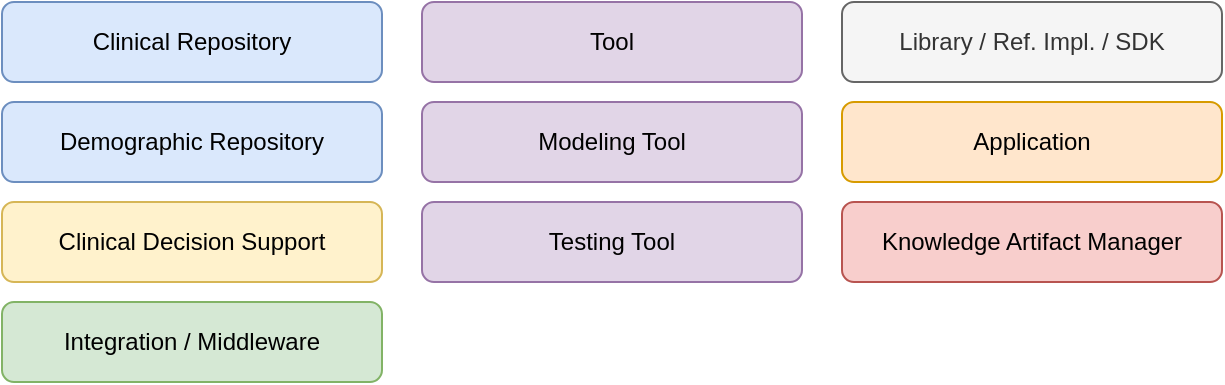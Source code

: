 <mxfile version="12.6.5" type="device"><diagram id="FIow5ox_Gn5BmokROHs-" name="Page-1"><mxGraphModel dx="1366" dy="816" grid="1" gridSize="10" guides="1" tooltips="1" connect="1" arrows="1" fold="1" page="1" pageScale="1" pageWidth="827" pageHeight="1169" math="0" shadow="0"><root><mxCell id="0"/><mxCell id="1" parent="0"/><mxCell id="3yjvVs6nbWUDBVtklJll-53" value="Clinical Repository" style="rounded=1;whiteSpace=wrap;html=1;fillColor=#dae8fc;strokeColor=#6c8ebf;gradientColor=none;" parent="1" vertex="1"><mxGeometry x="40" y="40" width="190" height="40" as="geometry"/></mxCell><mxCell id="3yjvVs6nbWUDBVtklJll-54" value="Demographic Repository" style="rounded=1;whiteSpace=wrap;html=1;fillColor=#dae8fc;strokeColor=#6c8ebf;gradientColor=none;" parent="1" vertex="1"><mxGeometry x="40" y="90" width="190" height="40" as="geometry"/></mxCell><mxCell id="3yjvVs6nbWUDBVtklJll-55" value="Modeling Tool" style="rounded=1;whiteSpace=wrap;html=1;fillColor=#e1d5e7;strokeColor=#9673a6;gradientColor=none;" parent="1" vertex="1"><mxGeometry x="250" y="90" width="190" height="40" as="geometry"/></mxCell><mxCell id="3yjvVs6nbWUDBVtklJll-56" value="Knowledge Artifact Manager" style="rounded=1;whiteSpace=wrap;html=1;fillColor=#f8cecc;strokeColor=#b85450;gradientColor=none;" parent="1" vertex="1"><mxGeometry x="460" y="140" width="190" height="40" as="geometry"/></mxCell><mxCell id="3yjvVs6nbWUDBVtklJll-57" value="Clinical Decision Support" style="rounded=1;whiteSpace=wrap;html=1;fillColor=#fff2cc;strokeColor=#d6b656;gradientColor=none;" parent="1" vertex="1"><mxGeometry x="40" y="140" width="190" height="40" as="geometry"/></mxCell><mxCell id="3yjvVs6nbWUDBVtklJll-58" value="Application" style="rounded=1;whiteSpace=wrap;html=1;fillColor=#ffe6cc;strokeColor=#d79b00;gradientColor=none;" parent="1" vertex="1"><mxGeometry x="460" y="90" width="190" height="40" as="geometry"/></mxCell><mxCell id="3yjvVs6nbWUDBVtklJll-59" value="Library / Ref. Impl. / SDK" style="rounded=1;whiteSpace=wrap;html=1;fillColor=#f5f5f5;strokeColor=#666666;fontColor=#333333;gradientColor=none;" parent="1" vertex="1"><mxGeometry x="460" y="40" width="190" height="40" as="geometry"/></mxCell><mxCell id="3yjvVs6nbWUDBVtklJll-60" value="Tool" style="rounded=1;whiteSpace=wrap;html=1;fillColor=#e1d5e7;strokeColor=#9673a6;gradientColor=none;" parent="1" vertex="1"><mxGeometry x="250" y="40" width="190" height="40" as="geometry"/></mxCell><mxCell id="3yjvVs6nbWUDBVtklJll-61" value="Testing Tool" style="rounded=1;whiteSpace=wrap;html=1;fillColor=#e1d5e7;strokeColor=#9673a6;gradientColor=none;" parent="1" vertex="1"><mxGeometry x="250" y="140" width="190" height="40" as="geometry"/></mxCell><mxCell id="3yjvVs6nbWUDBVtklJll-62" value="Integration / Middleware" style="rounded=1;whiteSpace=wrap;html=1;fillColor=#d5e8d4;strokeColor=#82b366;gradientColor=none;" parent="1" vertex="1"><mxGeometry x="40" y="190" width="190" height="40" as="geometry"/></mxCell></root></mxGraphModel></diagram></mxfile>